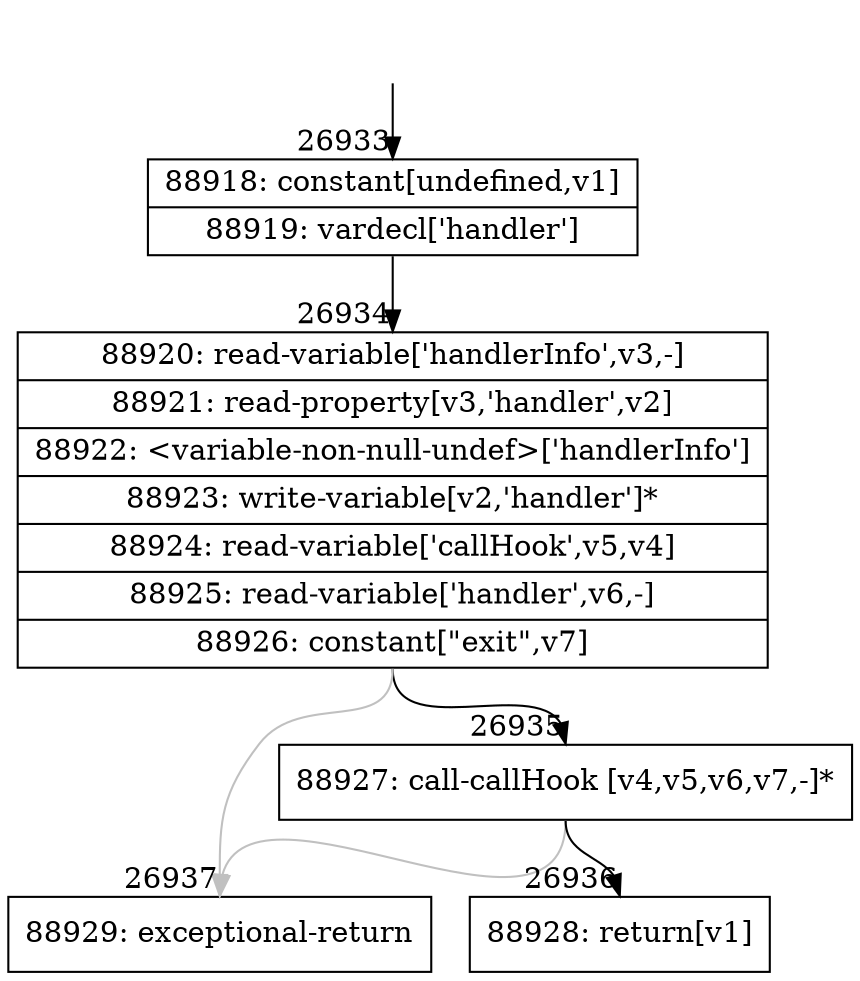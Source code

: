 digraph {
rankdir="TD"
BB_entry2362[shape=none,label=""];
BB_entry2362 -> BB26933 [tailport=s, headport=n, headlabel="    26933"]
BB26933 [shape=record label="{88918: constant[undefined,v1]|88919: vardecl['handler']}" ] 
BB26933 -> BB26934 [tailport=s, headport=n, headlabel="      26934"]
BB26934 [shape=record label="{88920: read-variable['handlerInfo',v3,-]|88921: read-property[v3,'handler',v2]|88922: \<variable-non-null-undef\>['handlerInfo']|88923: write-variable[v2,'handler']*|88924: read-variable['callHook',v5,v4]|88925: read-variable['handler',v6,-]|88926: constant[\"exit\",v7]}" ] 
BB26934 -> BB26935 [tailport=s, headport=n, headlabel="      26935"]
BB26934 -> BB26937 [tailport=s, headport=n, color=gray, headlabel="      26937"]
BB26935 [shape=record label="{88927: call-callHook [v4,v5,v6,v7,-]*}" ] 
BB26935 -> BB26936 [tailport=s, headport=n, headlabel="      26936"]
BB26935 -> BB26937 [tailport=s, headport=n, color=gray]
BB26936 [shape=record label="{88928: return[v1]}" ] 
BB26937 [shape=record label="{88929: exceptional-return}" ] 
//#$~ 48633
}
